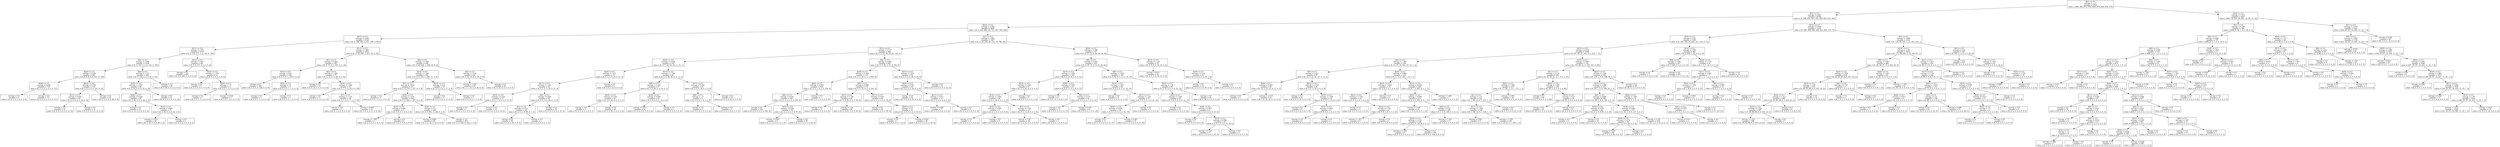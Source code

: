 digraph Tree {
node [shape=box] ;
0 [label="X[2] <= 0.5\nentropy = 3.17\nsamples = 8769\nvalue = [999, 980, 974, 979, 1000, 973, 949, 936, 979]"] ;
1 [label="X[5] <= 0.5\nentropy = 2.945\nsamples = 6762\nvalue = [0, 908, 851, 953, 305, 959, 900, 923, 963]"] ;
0 -> 1 [labeldistance=2.5, labelangle=45, headlabel="True"] ;
2 [label="X[23] <= 0.5\nentropy = 2.498\nsamples = 3609\nvalue = [0, 0, 252, 665, 40, 727, 247, 788, 890]"] ;
1 -> 2 ;
3 [label="X[17] <= 0.5\nentropy = 2.109\nsamples = 2342\nvalue = [0, 0, 186, 560, 4, 617, 168, 0, 807]"] ;
2 -> 3 ;
4 [label="X[11] <= 0.5\nentropy = 1.581\nsamples = 1319\nvalue = [0, 0, 132, 271, 2, 0, 125, 0, 789]"] ;
3 -> 4 ;
5 [label="X[8] <= 0.5\nentropy = 1.069\nsamples = 1038\nvalue = [0, 0, 132, 0, 2, 0, 123, 0, 781]"] ;
4 -> 5 ;
6 [label="X[20] <= 0.5\nentropy = 0.549\nsamples = 852\nvalue = [0, 0, 0, 0, 2, 0, 101, 0, 749]"] ;
5 -> 6 ;
7 [label="X[26] <= 0.5\nentropy = 0.028\nsamples = 719\nvalue = [0, 0, 0, 0, 2, 0, 0, 0, 717]"] ;
6 -> 7 ;
8 [label="entropy = 0.0\nsamples = 2\nvalue = [0, 0, 0, 0, 2, 0, 0, 0, 0]"] ;
7 -> 8 ;
9 [label="entropy = 0.0\nsamples = 717\nvalue = [0, 0, 0, 0, 0, 0, 0, 0, 717]"] ;
7 -> 9 ;
10 [label="X[10] <= 0.5\nentropy = 0.796\nsamples = 133\nvalue = [0, 0, 0, 0, 0, 0, 101, 0, 32]"] ;
6 -> 10 ;
11 [label="X[13] <= 0.5\nentropy = 0.845\nsamples = 44\nvalue = [0, 0, 0, 0, 0, 0, 12, 0, 32]"] ;
10 -> 11 ;
12 [label="entropy = 0.0\nsamples = 32\nvalue = [0, 0, 0, 0, 0, 0, 0, 0, 32]"] ;
11 -> 12 ;
13 [label="entropy = 0.0\nsamples = 12\nvalue = [0, 0, 0, 0, 0, 0, 12, 0, 0]"] ;
11 -> 13 ;
14 [label="entropy = 0.0\nsamples = 89\nvalue = [0, 0, 0, 0, 0, 0, 89, 0, 0]"] ;
10 -> 14 ;
15 [label="X[4] <= 0.5\nentropy = 1.152\nsamples = 186\nvalue = [0, 0, 132, 0, 0, 0, 22, 0, 32]"] ;
5 -> 15 ;
16 [label="X[19] <= 0.5\nentropy = 1.537\nsamples = 96\nvalue = [0, 0, 42, 0, 0, 0, 22, 0, 32]"] ;
15 -> 16 ;
17 [label="X[26] <= 0.5\nentropy = 0.928\nsamples = 64\nvalue = [0, 0, 42, 0, 0, 0, 22, 0, 0]"] ;
16 -> 17 ;
18 [label="entropy = 0.0\nsamples = 13\nvalue = [0, 0, 13, 0, 0, 0, 0, 0, 0]"] ;
17 -> 18 ;
19 [label="X[10] <= 0.5\nentropy = 0.986\nsamples = 51\nvalue = [0, 0, 29, 0, 0, 0, 22, 0, 0]"] ;
17 -> 19 ;
20 [label="entropy = 0.976\nsamples = 49\nvalue = [0, 0, 29, 0, 0, 0, 20, 0, 0]"] ;
19 -> 20 ;
21 [label="entropy = 0.0\nsamples = 2\nvalue = [0, 0, 0, 0, 0, 0, 2, 0, 0]"] ;
19 -> 21 ;
22 [label="entropy = 0.0\nsamples = 32\nvalue = [0, 0, 0, 0, 0, 0, 0, 0, 32]"] ;
16 -> 22 ;
23 [label="entropy = 0.0\nsamples = 90\nvalue = [0, 0, 90, 0, 0, 0, 0, 0, 0]"] ;
15 -> 23 ;
24 [label="X[12] <= 0.5\nentropy = 0.247\nsamples = 281\nvalue = [0, 0, 0, 271, 0, 0, 2, 0, 8]"] ;
4 -> 24 ;
25 [label="entropy = 0.0\nsamples = 269\nvalue = [0, 0, 0, 269, 0, 0, 0, 0, 0]"] ;
24 -> 25 ;
26 [label="X[24] <= 0.5\nentropy = 1.252\nsamples = 12\nvalue = [0, 0, 0, 2, 0, 0, 2, 0, 8]"] ;
24 -> 26 ;
27 [label="entropy = 0.0\nsamples = 8\nvalue = [0, 0, 0, 0, 0, 0, 0, 0, 8]"] ;
26 -> 27 ;
28 [label="X[20] <= 0.5\nentropy = 1.0\nsamples = 4\nvalue = [0, 0, 0, 2, 0, 0, 2, 0, 0]"] ;
26 -> 28 ;
29 [label="entropy = 0.0\nsamples = 1\nvalue = [0, 0, 0, 1, 0, 0, 0, 0, 0]"] ;
28 -> 29 ;
30 [label="entropy = 0.918\nsamples = 3\nvalue = [0, 0, 0, 1, 0, 0, 2, 0, 0]"] ;
28 -> 30 ;
31 [label="X[11] <= 0.5\nentropy = 1.491\nsamples = 1023\nvalue = [0, 0, 54, 289, 2, 617, 43, 0, 18]"] ;
3 -> 31 ;
32 [label="X[1] <= 0.5\nentropy = 0.481\nsamples = 387\nvalue = [0, 0, 11, 0, 1, 357, 0, 0, 18]"] ;
31 -> 32 ;
33 [label="X[14] <= 0.5\nentropy = 0.03\nsamples = 330\nvalue = [0, 0, 0, 0, 1, 329, 0, 0, 0]"] ;
32 -> 33 ;
34 [label="entropy = 0.0\nsamples = 328\nvalue = [0, 0, 0, 0, 0, 328, 0, 0, 0]"] ;
33 -> 34 ;
35 [label="X[19] <= 0.5\nentropy = 1.0\nsamples = 2\nvalue = [0, 0, 0, 0, 1, 1, 0, 0, 0]"] ;
33 -> 35 ;
36 [label="entropy = 0.0\nsamples = 1\nvalue = [0, 0, 0, 0, 1, 0, 0, 0, 0]"] ;
35 -> 36 ;
37 [label="entropy = 0.0\nsamples = 1\nvalue = [0, 0, 0, 0, 0, 1, 0, 0, 0]"] ;
35 -> 37 ;
38 [label="X[3] <= 0.5\nentropy = 1.487\nsamples = 57\nvalue = [0, 0, 11, 0, 0, 28, 0, 0, 18]"] ;
32 -> 38 ;
39 [label="entropy = 0.0\nsamples = 10\nvalue = [0, 0, 10, 0, 0, 0, 0, 0, 0]"] ;
38 -> 39 ;
40 [label="X[10] <= 0.5\nentropy = 1.094\nsamples = 47\nvalue = [0, 0, 1, 0, 0, 28, 0, 0, 18]"] ;
38 -> 40 ;
41 [label="entropy = 0.0\nsamples = 11\nvalue = [0, 0, 0, 0, 0, 11, 0, 0, 0]"] ;
40 -> 41 ;
42 [label="X[7] <= 0.5\nentropy = 1.155\nsamples = 36\nvalue = [0, 0, 1, 0, 0, 17, 0, 0, 18]"] ;
40 -> 42 ;
43 [label="entropy = 0.0\nsamples = 1\nvalue = [0, 0, 1, 0, 0, 0, 0, 0, 0]"] ;
42 -> 43 ;
44 [label="entropy = 0.999\nsamples = 35\nvalue = [0, 0, 0, 0, 0, 17, 0, 0, 18]"] ;
42 -> 44 ;
45 [label="X[8] <= 0.5\nentropy = 1.585\nsamples = 636\nvalue = [0, 0, 43, 289, 1, 260, 43, 0, 0]"] ;
31 -> 45 ;
46 [label="X[13] <= 0.5\nentropy = 1.183\nsamples = 555\nvalue = [0, 0, 0, 279, 1, 258, 17, 0, 0]"] ;
45 -> 46 ;
47 [label="X[7] <= 0.5\nentropy = 1.016\nsamples = 537\nvalue = [0, 0, 0, 279, 1, 257, 0, 0, 0]"] ;
46 -> 47 ;
48 [label="entropy = 0.0\nsamples = 17\nvalue = [0, 0, 0, 17, 0, 0, 0, 0, 0]"] ;
47 -> 48 ;
49 [label="X[26] <= 0.5\nentropy = 1.018\nsamples = 520\nvalue = [0, 0, 0, 262, 1, 257, 0, 0, 0]"] ;
47 -> 49 ;
50 [label="X[19] <= 0.5\nentropy = 0.866\nsamples = 11\nvalue = [0, 0, 0, 1, 1, 9, 0, 0, 0]"] ;
49 -> 50 ;
51 [label="entropy = 1.585\nsamples = 3\nvalue = [0, 0, 0, 1, 1, 1, 0, 0, 0]"] ;
50 -> 51 ;
52 [label="entropy = 0.0\nsamples = 8\nvalue = [0, 0, 0, 0, 0, 8, 0, 0, 0]"] ;
50 -> 52 ;
53 [label="X[18] <= 0.5\nentropy = 1.0\nsamples = 509\nvalue = [0, 0, 0, 261, 0, 248, 0, 0, 0]"] ;
49 -> 53 ;
54 [label="entropy = 0.985\nsamples = 56\nvalue = [0, 0, 0, 32, 0, 24, 0, 0, 0]"] ;
53 -> 54 ;
55 [label="entropy = 1.0\nsamples = 453\nvalue = [0, 0, 0, 229, 0, 224, 0, 0, 0]"] ;
53 -> 55 ;
56 [label="X[19] <= 0.5\nentropy = 0.31\nsamples = 18\nvalue = [0, 0, 0, 0, 0, 1, 17, 0, 0]"] ;
46 -> 56 ;
57 [label="entropy = 0.0\nsamples = 17\nvalue = [0, 0, 0, 0, 0, 0, 17, 0, 0]"] ;
56 -> 57 ;
58 [label="entropy = 0.0\nsamples = 1\nvalue = [0, 0, 0, 0, 0, 1, 0, 0, 0]"] ;
56 -> 58 ;
59 [label="X[4] <= 0.5\nentropy = 1.516\nsamples = 81\nvalue = [0, 0, 43, 10, 0, 2, 26, 0, 0]"] ;
45 -> 59 ;
60 [label="entropy = 1.249\nsamples = 39\nvalue = [0, 0, 1, 10, 0, 2, 26, 0, 0]"] ;
59 -> 60 ;
61 [label="entropy = 0.0\nsamples = 42\nvalue = [0, 0, 42, 0, 0, 0, 0, 0, 0]"] ;
59 -> 61 ;
62 [label="X[1] <= 0.5\nentropy = 1.905\nsamples = 1267\nvalue = [0, 0, 66, 105, 36, 110, 79, 788, 83]"] ;
2 -> 62 ;
63 [label="X[13] <= 0.5\nentropy = 1.217\nsamples = 940\nvalue = [0, 0, 9, 74, 30, 76, 20, 730, 1]"] ;
62 -> 63 ;
64 [label="X[20] <= 0.5\nentropy = 2.436\nsamples = 139\nvalue = [0, 0, 7, 40, 30, 29, 11, 21, 1]"] ;
63 -> 64 ;
65 [label="X[26] <= 0.5\nentropy = 1.471\nsamples = 57\nvalue = [0, 0, 1, 0, 6, 29, 0, 21, 0]"] ;
64 -> 65 ;
66 [label="X[17] <= 0.5\nentropy = 1.101\nsamples = 51\nvalue = [0, 0, 1, 0, 0, 29, 0, 21, 0]"] ;
65 -> 66 ;
67 [label="X[15] <= 0.5\nentropy = 0.439\nsamples = 11\nvalue = [0, 0, 1, 0, 0, 0, 0, 10, 0]"] ;
66 -> 67 ;
68 [label="entropy = 0.0\nsamples = 1\nvalue = [0, 0, 1, 0, 0, 0, 0, 0, 0]"] ;
67 -> 68 ;
69 [label="entropy = 0.0\nsamples = 10\nvalue = [0, 0, 0, 0, 0, 0, 0, 10, 0]"] ;
67 -> 69 ;
70 [label="X[6] <= 0.5\nentropy = 0.849\nsamples = 40\nvalue = [0, 0, 0, 0, 0, 29, 0, 11, 0]"] ;
66 -> 70 ;
71 [label="X[3] <= 0.5\nentropy = 0.211\nsamples = 30\nvalue = [0, 0, 0, 0, 0, 29, 0, 1, 0]"] ;
70 -> 71 ;
72 [label="entropy = 0.0\nsamples = 29\nvalue = [0, 0, 0, 0, 0, 29, 0, 0, 0]"] ;
71 -> 72 ;
73 [label="entropy = 0.0\nsamples = 1\nvalue = [0, 0, 0, 0, 0, 0, 0, 1, 0]"] ;
71 -> 73 ;
74 [label="entropy = 0.0\nsamples = 10\nvalue = [0, 0, 0, 0, 0, 0, 0, 10, 0]"] ;
70 -> 74 ;
75 [label="entropy = 0.0\nsamples = 6\nvalue = [0, 0, 0, 0, 6, 0, 0, 0, 0]"] ;
65 -> 75 ;
76 [label="X[14] <= 0.5\nentropy = 1.766\nsamples = 82\nvalue = [0, 0, 6, 40, 24, 0, 11, 0, 1]"] ;
64 -> 76 ;
77 [label="X[8] <= 0.5\nentropy = 1.243\nsamples = 57\nvalue = [0, 0, 6, 40, 0, 0, 10, 0, 1]"] ;
76 -> 77 ;
78 [label="X[25] <= 0.5\nentropy = 0.165\nsamples = 41\nvalue = [0, 0, 0, 40, 0, 0, 0, 0, 1]"] ;
77 -> 78 ;
79 [label="entropy = 0.0\nsamples = 1\nvalue = [0, 0, 0, 0, 0, 0, 0, 0, 1]"] ;
78 -> 79 ;
80 [label="entropy = 0.0\nsamples = 40\nvalue = [0, 0, 0, 40, 0, 0, 0, 0, 0]"] ;
78 -> 80 ;
81 [label="X[16] <= 0.5\nentropy = 0.954\nsamples = 16\nvalue = [0, 0, 6, 0, 0, 0, 10, 0, 0]"] ;
77 -> 81 ;
82 [label="entropy = 0.971\nsamples = 15\nvalue = [0, 0, 6, 0, 0, 0, 9, 0, 0]"] ;
81 -> 82 ;
83 [label="entropy = 0.0\nsamples = 1\nvalue = [0, 0, 0, 0, 0, 0, 1, 0, 0]"] ;
81 -> 83 ;
84 [label="X[17] <= 0.5\nentropy = 0.242\nsamples = 25\nvalue = [0, 0, 0, 0, 24, 0, 1, 0, 0]"] ;
76 -> 84 ;
85 [label="X[6] <= 0.5\nentropy = 1.0\nsamples = 2\nvalue = [0, 0, 0, 0, 1, 0, 1, 0, 0]"] ;
84 -> 85 ;
86 [label="entropy = 0.0\nsamples = 1\nvalue = [0, 0, 0, 0, 1, 0, 0, 0, 0]"] ;
85 -> 86 ;
87 [label="entropy = 0.0\nsamples = 1\nvalue = [0, 0, 0, 0, 0, 0, 1, 0, 0]"] ;
85 -> 87 ;
88 [label="entropy = 0.0\nsamples = 23\nvalue = [0, 0, 0, 0, 23, 0, 0, 0, 0]"] ;
84 -> 88 ;
89 [label="X[3] <= 0.5\nentropy = 0.684\nsamples = 801\nvalue = [0, 0, 2, 34, 0, 47, 9, 709, 0]"] ;
63 -> 89 ;
90 [label="X[20] <= 0.5\nentropy = 0.393\nsamples = 737\nvalue = [0, 0, 2, 34, 0, 5, 3, 693, 0]"] ;
89 -> 90 ;
91 [label="X[25] <= 0.5\nentropy = 0.053\nsamples = 562\nvalue = [0, 0, 2, 1, 0, 0, 0, 559, 0]"] ;
90 -> 91 ;
92 [label="X[8] <= 0.5\nentropy = 0.034\nsamples = 561\nvalue = [0, 0, 2, 0, 0, 0, 0, 559, 0]"] ;
91 -> 92 ;
93 [label="entropy = 0.0\nsamples = 522\nvalue = [0, 0, 0, 0, 0, 0, 0, 522, 0]"] ;
92 -> 93 ;
94 [label="X[18] <= 0.5\nentropy = 0.292\nsamples = 39\nvalue = [0, 0, 2, 0, 0, 0, 0, 37, 0]"] ;
92 -> 94 ;
95 [label="entropy = 0.918\nsamples = 3\nvalue = [0, 0, 2, 0, 0, 0, 0, 1, 0]"] ;
94 -> 95 ;
96 [label="entropy = 0.0\nsamples = 36\nvalue = [0, 0, 0, 0, 0, 0, 0, 36, 0]"] ;
94 -> 96 ;
97 [label="entropy = 0.0\nsamples = 1\nvalue = [0, 0, 0, 1, 0, 0, 0, 0, 0]"] ;
91 -> 97 ;
98 [label="X[8] <= 0.5\nentropy = 0.996\nsamples = 175\nvalue = [0, 0, 0, 33, 0, 5, 3, 134, 0]"] ;
90 -> 98 ;
99 [label="X[17] <= 0.5\nentropy = 1.189\nsamples = 91\nvalue = [0, 0, 0, 30, 0, 5, 0, 56, 0]"] ;
98 -> 99 ;
100 [label="entropy = 0.0\nsamples = 5\nvalue = [0, 0, 0, 5, 0, 0, 0, 0, 0]"] ;
99 -> 100 ;
101 [label="entropy = 1.16\nsamples = 86\nvalue = [0, 0, 0, 25, 0, 5, 0, 56, 0]"] ;
99 -> 101 ;
102 [label="X[17] <= 0.5\nentropy = 0.443\nsamples = 84\nvalue = [0, 0, 0, 3, 0, 0, 3, 78, 0]"] ;
98 -> 102 ;
103 [label="entropy = 0.0\nsamples = 39\nvalue = [0, 0, 0, 0, 0, 0, 0, 39, 0]"] ;
102 -> 103 ;
104 [label="X[26] <= 0.5\nentropy = 0.7\nsamples = 45\nvalue = [0, 0, 0, 3, 0, 0, 3, 39, 0]"] ;
102 -> 104 ;
105 [label="entropy = 0.0\nsamples = 1\nvalue = [0, 0, 0, 0, 0, 0, 1, 0, 0]"] ;
104 -> 105 ;
106 [label="entropy = 0.621\nsamples = 44\nvalue = [0, 0, 0, 3, 0, 0, 2, 39, 0]"] ;
104 -> 106 ;
107 [label="X[15] <= 0.5\nentropy = 1.219\nsamples = 64\nvalue = [0, 0, 0, 0, 0, 42, 6, 16, 0]"] ;
89 -> 107 ;
108 [label="X[20] <= 0.5\nentropy = 0.544\nsamples = 48\nvalue = [0, 0, 0, 0, 0, 42, 6, 0, 0]"] ;
107 -> 108 ;
109 [label="entropy = 0.0\nsamples = 38\nvalue = [0, 0, 0, 0, 0, 38, 0, 0, 0]"] ;
108 -> 109 ;
110 [label="X[11] <= 0.5\nentropy = 0.971\nsamples = 10\nvalue = [0, 0, 0, 0, 0, 4, 6, 0, 0]"] ;
108 -> 110 ;
111 [label="entropy = 0.985\nsamples = 7\nvalue = [0, 0, 0, 0, 0, 4, 3, 0, 0]"] ;
110 -> 111 ;
112 [label="entropy = 0.0\nsamples = 3\nvalue = [0, 0, 0, 0, 0, 0, 3, 0, 0]"] ;
110 -> 112 ;
113 [label="entropy = 0.0\nsamples = 16\nvalue = [0, 0, 0, 0, 0, 0, 0, 16, 0]"] ;
107 -> 113 ;
114 [label="X[10] <= 0.5\nentropy = 2.596\nsamples = 327\nvalue = [0, 0, 57, 31, 6, 34, 59, 58, 82]"] ;
62 -> 114 ;
115 [label="X[9] <= 0.5\nentropy = 2.342\nsamples = 252\nvalue = [0, 0, 57, 31, 6, 4, 16, 56, 82]"] ;
114 -> 115 ;
116 [label="X[13] <= 0.5\nentropy = 1.958\nsamples = 104\nvalue = [0, 0, 5, 31, 6, 1, 5, 5, 51]"] ;
115 -> 116 ;
117 [label="X[16] <= 0.5\nentropy = 2.022\nsamples = 41\nvalue = [0, 0, 5, 20, 6, 0, 5, 5, 0]"] ;
116 -> 117 ;
118 [label="X[14] <= 0.5\nentropy = 1.693\nsamples = 36\nvalue = [0, 0, 5, 20, 6, 0, 5, 0, 0]"] ;
117 -> 118 ;
119 [label="X[19] <= 0.5\nentropy = 0.918\nsamples = 9\nvalue = [0, 0, 3, 6, 0, 0, 0, 0, 0]"] ;
118 -> 119 ;
120 [label="entropy = 0.0\nsamples = 3\nvalue = [0, 0, 3, 0, 0, 0, 0, 0, 0]"] ;
119 -> 120 ;
121 [label="entropy = 0.0\nsamples = 6\nvalue = [0, 0, 0, 6, 0, 0, 0, 0, 0]"] ;
119 -> 121 ;
122 [label="X[7] <= 0.5\nentropy = 1.702\nsamples = 27\nvalue = [0, 0, 2, 14, 6, 0, 5, 0, 0]"] ;
118 -> 122 ;
123 [label="entropy = 1.68\nsamples = 26\nvalue = [0, 0, 2, 14, 5, 0, 5, 0, 0]"] ;
122 -> 123 ;
124 [label="entropy = 0.0\nsamples = 1\nvalue = [0, 0, 0, 0, 1, 0, 0, 0, 0]"] ;
122 -> 124 ;
125 [label="entropy = 0.0\nsamples = 5\nvalue = [0, 0, 0, 0, 0, 0, 0, 5, 0]"] ;
117 -> 125 ;
126 [label="X[26] <= 0.5\nentropy = 0.781\nsamples = 63\nvalue = [0, 0, 0, 11, 0, 1, 0, 0, 51]"] ;
116 -> 126 ;
127 [label="entropy = 0.0\nsamples = 11\nvalue = [0, 0, 0, 11, 0, 0, 0, 0, 0]"] ;
126 -> 127 ;
128 [label="X[6] <= 0.5\nentropy = 0.137\nsamples = 52\nvalue = [0, 0, 0, 0, 0, 1, 0, 0, 51]"] ;
126 -> 128 ;
129 [label="entropy = 0.0\nsamples = 11\nvalue = [0, 0, 0, 0, 0, 0, 0, 0, 11]"] ;
128 -> 129 ;
130 [label="entropy = 0.165\nsamples = 41\nvalue = [0, 0, 0, 0, 0, 1, 0, 0, 40]"] ;
128 -> 130 ;
131 [label="X[8] <= 0.5\nentropy = 1.925\nsamples = 148\nvalue = [0, 0, 52, 0, 0, 3, 11, 51, 31]"] ;
115 -> 131 ;
132 [label="X[19] <= 0.5\nentropy = 1.651\nsamples = 62\nvalue = [0, 0, 0, 0, 0, 3, 11, 32, 16]"] ;
131 -> 132 ;
133 [label="entropy = 0.0\nsamples = 11\nvalue = [0, 0, 0, 0, 0, 0, 11, 0, 0]"] ;
132 -> 133 ;
134 [label="X[17] <= 0.5\nentropy = 1.187\nsamples = 51\nvalue = [0, 0, 0, 0, 0, 3, 0, 32, 16]"] ;
132 -> 134 ;
135 [label="X[26] <= 0.5\nentropy = 0.918\nsamples = 48\nvalue = [0, 0, 0, 0, 0, 0, 0, 32, 16]"] ;
134 -> 135 ;
136 [label="entropy = 0.0\nsamples = 11\nvalue = [0, 0, 0, 0, 0, 0, 0, 11, 0]"] ;
135 -> 136 ;
137 [label="entropy = 0.987\nsamples = 37\nvalue = [0, 0, 0, 0, 0, 0, 0, 21, 16]"] ;
135 -> 137 ;
138 [label="entropy = 0.0\nsamples = 3\nvalue = [0, 0, 0, 0, 0, 3, 0, 0, 0]"] ;
134 -> 138 ;
139 [label="X[19] <= 0.5\nentropy = 1.36\nsamples = 86\nvalue = [0, 0, 52, 0, 0, 0, 0, 19, 15]"] ;
131 -> 139 ;
140 [label="X[4] <= 0.5\nentropy = 1.504\nsamples = 42\nvalue = [0, 0, 8, 0, 0, 0, 0, 19, 15]"] ;
139 -> 140 ;
141 [label="entropy = 0.0\nsamples = 15\nvalue = [0, 0, 0, 0, 0, 0, 0, 0, 15]"] ;
140 -> 141 ;
142 [label="X[24] <= 0.5\nentropy = 0.877\nsamples = 27\nvalue = [0, 0, 8, 0, 0, 0, 0, 19, 0]"] ;
140 -> 142 ;
143 [label="entropy = 0.0\nsamples = 7\nvalue = [0, 0, 7, 0, 0, 0, 0, 0, 0]"] ;
142 -> 143 ;
144 [label="X[15] <= 0.5\nentropy = 0.286\nsamples = 20\nvalue = [0, 0, 1, 0, 0, 0, 0, 19, 0]"] ;
142 -> 144 ;
145 [label="entropy = 0.323\nsamples = 17\nvalue = [0, 0, 1, 0, 0, 0, 0, 16, 0]"] ;
144 -> 145 ;
146 [label="entropy = 0.0\nsamples = 3\nvalue = [0, 0, 0, 0, 0, 0, 0, 3, 0]"] ;
144 -> 146 ;
147 [label="entropy = 0.0\nsamples = 44\nvalue = [0, 0, 44, 0, 0, 0, 0, 0, 0]"] ;
139 -> 147 ;
148 [label="X[12] <= 0.5\nentropy = 1.128\nsamples = 75\nvalue = [0, 0, 0, 0, 0, 30, 43, 2, 0]"] ;
114 -> 148 ;
149 [label="entropy = 0.811\nsamples = 40\nvalue = [0, 0, 0, 0, 0, 30, 10, 0, 0]"] ;
148 -> 149 ;
150 [label="X[18] <= 0.5\nentropy = 0.316\nsamples = 35\nvalue = [0, 0, 0, 0, 0, 0, 33, 2, 0]"] ;
148 -> 150 ;
151 [label="entropy = 0.0\nsamples = 33\nvalue = [0, 0, 0, 0, 0, 0, 33, 0, 0]"] ;
150 -> 151 ;
152 [label="entropy = 0.0\nsamples = 2\nvalue = [0, 0, 0, 0, 0, 0, 0, 2, 0]"] ;
150 -> 152 ;
153 [label="X[12] <= 0.5\nentropy = 2.656\nsamples = 3153\nvalue = [0, 908, 599, 288, 265, 232, 653, 135, 73]"] ;
1 -> 153 ;
154 [label="X[19] <= 0.5\nentropy = 2.52\nsamples = 1541\nvalue = [0, 190, 540, 44, 265, 211, 210, 9, 72]"] ;
153 -> 154 ;
155 [label="X[13] <= 0.5\nentropy = 2.633\nsamples = 1049\nvalue = [0, 187, 82, 37, 243, 211, 210, 7, 72]"] ;
154 -> 155 ;
156 [label="X[8] <= 0.5\nentropy = 1.487\nsamples = 329\nvalue = [0, 13, 13, 16, 243, 16, 23, 1, 4]"] ;
155 -> 156 ;
157 [label="X[0] <= 0.5\nentropy = 2.211\nsamples = 97\nvalue = [0, 10, 0, 10, 42, 15, 17, 0, 3]"] ;
156 -> 157 ;
158 [label="X[26] <= 0.5\nentropy = 2.463\nsamples = 59\nvalue = [0, 10, 0, 10, 16, 9, 11, 0, 3]"] ;
157 -> 158 ;
159 [label="entropy = 0.0\nsamples = 5\nvalue = [0, 5, 0, 0, 0, 0, 0, 0, 0]"] ;
158 -> 159 ;
160 [label="entropy = 2.418\nsamples = 54\nvalue = [0, 5, 0, 10, 16, 9, 11, 0, 3]"] ;
158 -> 160 ;
161 [label="X[25] <= 0.5\nentropy = 1.216\nsamples = 38\nvalue = [0, 0, 0, 0, 26, 6, 6, 0, 0]"] ;
157 -> 161 ;
162 [label="entropy = 0.0\nsamples = 24\nvalue = [0, 0, 0, 0, 24, 0, 0, 0, 0]"] ;
161 -> 162 ;
163 [label="X[10] <= 0.5\nentropy = 1.449\nsamples = 14\nvalue = [0, 0, 0, 0, 2, 6, 6, 0, 0]"] ;
161 -> 163 ;
164 [label="entropy = 0.0\nsamples = 6\nvalue = [0, 0, 0, 0, 0, 0, 6, 0, 0]"] ;
163 -> 164 ;
165 [label="X[15] <= 0.5\nentropy = 0.811\nsamples = 8\nvalue = [0, 0, 0, 0, 2, 6, 0, 0, 0]"] ;
163 -> 165 ;
166 [label="entropy = 0.0\nsamples = 6\nvalue = [0, 0, 0, 0, 0, 6, 0, 0, 0]"] ;
165 -> 166 ;
167 [label="entropy = 0.0\nsamples = 2\nvalue = [0, 0, 0, 0, 2, 0, 0, 0, 0]"] ;
165 -> 167 ;
168 [label="X[26] <= 0.5\nentropy = 0.868\nsamples = 232\nvalue = [0, 3, 13, 6, 201, 1, 6, 1, 1]"] ;
156 -> 168 ;
169 [label="X[10] <= 0.5\nentropy = 1.626\nsamples = 12\nvalue = [0, 0, 6, 1, 0, 1, 4, 0, 0]"] ;
168 -> 169 ;
170 [label="X[23] <= 0.5\nentropy = 1.722\nsamples = 10\nvalue = [0, 0, 4, 1, 0, 1, 4, 0, 0]"] ;
169 -> 170 ;
171 [label="entropy = 0.0\nsamples = 1\nvalue = [0, 0, 0, 0, 0, 0, 1, 0, 0]"] ;
170 -> 171 ;
172 [label="X[16] <= 0.5\nentropy = 1.753\nsamples = 9\nvalue = [0, 0, 4, 1, 0, 1, 3, 0, 0]"] ;
170 -> 172 ;
173 [label="entropy = 1.811\nsamples = 8\nvalue = [0, 0, 3, 1, 0, 1, 3, 0, 0]"] ;
172 -> 173 ;
174 [label="entropy = 0.0\nsamples = 1\nvalue = [0, 0, 1, 0, 0, 0, 0, 0, 0]"] ;
172 -> 174 ;
175 [label="entropy = 0.0\nsamples = 2\nvalue = [0, 0, 2, 0, 0, 0, 0, 0, 0]"] ;
169 -> 175 ;
176 [label="X[15] <= 0.5\nentropy = 0.618\nsamples = 220\nvalue = [0, 3, 7, 5, 201, 0, 2, 1, 1]"] ;
168 -> 176 ;
177 [label="X[20] <= 0.5\nentropy = 0.449\nsamples = 213\nvalue = [0, 2, 4, 2, 201, 0, 2, 1, 1]"] ;
176 -> 177 ;
178 [label="entropy = 1.558\nsamples = 18\nvalue = [0, 1, 2, 2, 12, 0, 0, 1, 0]"] ;
177 -> 178 ;
179 [label="X[9] <= 0.5\nentropy = 0.257\nsamples = 195\nvalue = [0, 1, 2, 0, 189, 0, 2, 0, 1]"] ;
177 -> 179 ;
180 [label="X[23] <= 0.5\nentropy = 0.132\nsamples = 190\nvalue = [0, 0, 0, 0, 187, 0, 2, 0, 1]"] ;
179 -> 180 ;
181 [label="entropy = 1.459\nsamples = 6\nvalue = [0, 0, 0, 0, 3, 0, 2, 0, 1]"] ;
180 -> 181 ;
182 [label="entropy = 0.0\nsamples = 184\nvalue = [0, 0, 0, 0, 184, 0, 0, 0, 0]"] ;
180 -> 182 ;
183 [label="entropy = 1.522\nsamples = 5\nvalue = [0, 1, 2, 0, 2, 0, 0, 0, 0]"] ;
179 -> 183 ;
184 [label="entropy = 1.449\nsamples = 7\nvalue = [0, 1, 3, 3, 0, 0, 0, 0, 0]"] ;
176 -> 184 ;
185 [label="X[10] <= 0.5\nentropy = 2.363\nsamples = 720\nvalue = [0, 174, 69, 21, 0, 195, 187, 6, 68]"] ;
155 -> 185 ;
186 [label="X[1] <= 0.5\nentropy = 2.131\nsamples = 381\nvalue = [0, 46, 68, 21, 0, 7, 171, 1, 67]"] ;
185 -> 186 ;
187 [label="X[22] <= 0.5\nentropy = 1.563\nsamples = 277\nvalue = [0, 17, 68, 12, 0, 7, 171, 1, 1]"] ;
186 -> 187 ;
188 [label="X[7] <= 0.5\nentropy = 1.37\nsamples = 251\nvalue = [0, 1, 68, 12, 0, 7, 161, 1, 1]"] ;
187 -> 188 ;
189 [label="X[17] <= 0.5\nentropy = 1.565\nsamples = 190\nvalue = [0, 1, 68, 12, 0, 7, 100, 1, 1]"] ;
188 -> 189 ;
190 [label="entropy = 0.991\nsamples = 9\nvalue = [0, 0, 5, 4, 0, 0, 0, 0, 0]"] ;
189 -> 190 ;
191 [label="entropy = 1.508\nsamples = 181\nvalue = [0, 1, 63, 8, 0, 7, 100, 1, 1]"] ;
189 -> 191 ;
192 [label="entropy = 0.0\nsamples = 61\nvalue = [0, 0, 0, 0, 0, 0, 61, 0, 0]"] ;
188 -> 192 ;
193 [label="entropy = 0.961\nsamples = 26\nvalue = [0, 16, 0, 0, 0, 0, 10, 0, 0]"] ;
187 -> 193 ;
194 [label="X[24] <= 0.5\nentropy = 1.236\nsamples = 104\nvalue = [0, 29, 0, 9, 0, 0, 0, 0, 66]"] ;
186 -> 194 ;
195 [label="entropy = 0.0\nsamples = 66\nvalue = [0, 0, 0, 0, 0, 0, 0, 0, 66]"] ;
194 -> 195 ;
196 [label="X[23] <= 0.5\nentropy = 0.79\nsamples = 38\nvalue = [0, 29, 0, 9, 0, 0, 0, 0, 0]"] ;
194 -> 196 ;
197 [label="entropy = 0.0\nsamples = 29\nvalue = [0, 29, 0, 0, 0, 0, 0, 0, 0]"] ;
196 -> 197 ;
198 [label="entropy = 0.0\nsamples = 9\nvalue = [0, 0, 0, 9, 0, 0, 0, 0, 0]"] ;
196 -> 198 ;
199 [label="X[22] <= 0.5\nentropy = 1.349\nsamples = 339\nvalue = [0, 128, 1, 0, 0, 188, 16, 5, 1]"] ;
185 -> 199 ;
200 [label="X[15] <= 0.5\nentropy = 1.186\nsamples = 255\nvalue = [0, 44, 1, 0, 0, 188, 16, 5, 1]"] ;
199 -> 200 ;
201 [label="X[8] <= 0.5\nentropy = 0.888\nsamples = 236\nvalue = [0, 42, 1, 0, 0, 188, 2, 2, 1]"] ;
200 -> 201 ;
202 [label="X[26] <= 0.5\nentropy = 0.203\nsamples = 63\nvalue = [0, 0, 0, 0, 0, 61, 2, 0, 0]"] ;
201 -> 202 ;
203 [label="entropy = 0.0\nsamples = 2\nvalue = [0, 0, 0, 0, 0, 0, 2, 0, 0]"] ;
202 -> 203 ;
204 [label="entropy = 0.0\nsamples = 61\nvalue = [0, 0, 0, 0, 0, 61, 0, 0, 0]"] ;
202 -> 204 ;
205 [label="X[18] <= 0.5\nentropy = 0.984\nsamples = 173\nvalue = [0, 42, 1, 0, 0, 127, 0, 2, 1]"] ;
201 -> 205 ;
206 [label="X[24] <= 0.5\nentropy = 0.474\nsamples = 69\nvalue = [0, 7, 0, 0, 0, 62, 0, 0, 0]"] ;
205 -> 206 ;
207 [label="entropy = 0.478\nsamples = 68\nvalue = [0, 7, 0, 0, 0, 61, 0, 0, 0]"] ;
206 -> 207 ;
208 [label="entropy = 0.0\nsamples = 1\nvalue = [0, 0, 0, 0, 0, 1, 0, 0, 0]"] ;
206 -> 208 ;
209 [label="entropy = 1.191\nsamples = 104\nvalue = [0, 35, 1, 0, 0, 65, 0, 2, 1]"] ;
205 -> 209 ;
210 [label="X[26] <= 0.5\nentropy = 1.087\nsamples = 19\nvalue = [0, 2, 0, 0, 0, 0, 14, 3, 0]"] ;
200 -> 210 ;
211 [label="X[21] <= 0.5\nentropy = 0.971\nsamples = 5\nvalue = [0, 2, 0, 0, 0, 0, 0, 3, 0]"] ;
210 -> 211 ;
212 [label="entropy = 0.811\nsamples = 4\nvalue = [0, 1, 0, 0, 0, 0, 0, 3, 0]"] ;
211 -> 212 ;
213 [label="entropy = 0.0\nsamples = 1\nvalue = [0, 1, 0, 0, 0, 0, 0, 0, 0]"] ;
211 -> 213 ;
214 [label="entropy = 0.0\nsamples = 14\nvalue = [0, 0, 0, 0, 0, 0, 14, 0, 0]"] ;
210 -> 214 ;
215 [label="entropy = 0.0\nsamples = 84\nvalue = [0, 84, 0, 0, 0, 0, 0, 0, 0]"] ;
199 -> 215 ;
216 [label="X[14] <= 0.5\nentropy = 0.461\nsamples = 492\nvalue = [0, 3, 458, 7, 22, 0, 0, 2, 0]"] ;
154 -> 216 ;
217 [label="X[8] <= 0.5\nentropy = 0.041\nsamples = 457\nvalue = [0, 2, 455, 0, 0, 0, 0, 0, 0]"] ;
216 -> 217 ;
218 [label="entropy = 0.0\nsamples = 2\nvalue = [0, 2, 0, 0, 0, 0, 0, 0, 0]"] ;
217 -> 218 ;
219 [label="entropy = 0.0\nsamples = 455\nvalue = [0, 0, 455, 0, 0, 0, 0, 0, 0]"] ;
217 -> 219 ;
220 [label="X[26] <= 0.5\nentropy = 1.572\nsamples = 35\nvalue = [0, 1, 3, 7, 22, 0, 0, 2, 0]"] ;
216 -> 220 ;
221 [label="X[11] <= 0.5\nentropy = 2.064\nsamples = 17\nvalue = [0, 1, 3, 7, 4, 0, 0, 2, 0]"] ;
220 -> 221 ;
222 [label="X[23] <= 0.5\nentropy = 1.379\nsamples = 7\nvalue = [0, 1, 0, 0, 4, 0, 0, 2, 0]"] ;
221 -> 222 ;
223 [label="entropy = 0.0\nsamples = 1\nvalue = [0, 1, 0, 0, 0, 0, 0, 0, 0]"] ;
222 -> 223 ;
224 [label="entropy = 0.918\nsamples = 6\nvalue = [0, 0, 0, 0, 4, 0, 0, 2, 0]"] ;
222 -> 224 ;
225 [label="X[0] <= 0.5\nentropy = 0.881\nsamples = 10\nvalue = [0, 0, 3, 7, 0, 0, 0, 0, 0]"] ;
221 -> 225 ;
226 [label="entropy = 0.0\nsamples = 7\nvalue = [0, 0, 0, 7, 0, 0, 0, 0, 0]"] ;
225 -> 226 ;
227 [label="entropy = 0.0\nsamples = 3\nvalue = [0, 0, 3, 0, 0, 0, 0, 0, 0]"] ;
225 -> 227 ;
228 [label="entropy = 0.0\nsamples = 18\nvalue = [0, 0, 0, 0, 18, 0, 0, 0, 0]"] ;
220 -> 228 ;
229 [label="X[7] <= 0.5\nentropy = 1.994\nsamples = 1612\nvalue = [0, 718, 59, 244, 0, 21, 443, 126, 1]"] ;
153 -> 229 ;
230 [label="X[19] <= 0.5\nentropy = 2.09\nsamples = 1025\nvalue = [0, 171, 59, 242, 0, 12, 443, 97, 1]"] ;
229 -> 230 ;
231 [label="X[9] <= 0.5\nentropy = 1.667\nsamples = 686\nvalue = [0, 82, 59, 67, 0, 9, 443, 26, 0]"] ;
230 -> 231 ;
232 [label="X[25] <= 0.5\nentropy = 1.509\nsamples = 624\nvalue = [0, 43, 45, 67, 0, 9, 437, 23, 0]"] ;
231 -> 232 ;
233 [label="X[10] <= 0.5\nentropy = 1.49\nsamples = 619\nvalue = [0, 39, 45, 66, 0, 9, 437, 23, 0]"] ;
232 -> 233 ;
234 [label="X[16] <= 0.5\nentropy = 1.513\nsamples = 605\nvalue = [0, 39, 45, 66, 0, 9, 423, 23, 0]"] ;
233 -> 234 ;
235 [label="X[22] <= 0.5\nentropy = 1.526\nsamples = 597\nvalue = [0, 39, 45, 66, 0, 9, 415, 23, 0]"] ;
234 -> 235 ;
236 [label="entropy = 1.523\nsamples = 596\nvalue = [0, 39, 44, 66, 0, 9, 415, 23, 0]"] ;
235 -> 236 ;
237 [label="entropy = 0.0\nsamples = 1\nvalue = [0, 0, 1, 0, 0, 0, 0, 0, 0]"] ;
235 -> 237 ;
238 [label="entropy = 0.0\nsamples = 8\nvalue = [0, 0, 0, 0, 0, 0, 8, 0, 0]"] ;
234 -> 238 ;
239 [label="entropy = 0.0\nsamples = 14\nvalue = [0, 0, 0, 0, 0, 0, 14, 0, 0]"] ;
233 -> 239 ;
240 [label="X[0] <= 0.5\nentropy = 0.722\nsamples = 5\nvalue = [0, 4, 0, 1, 0, 0, 0, 0, 0]"] ;
232 -> 240 ;
241 [label="entropy = 1.0\nsamples = 2\nvalue = [0, 1, 0, 1, 0, 0, 0, 0, 0]"] ;
240 -> 241 ;
242 [label="entropy = 0.0\nsamples = 3\nvalue = [0, 3, 0, 0, 0, 0, 0, 0, 0]"] ;
240 -> 242 ;
243 [label="X[26] <= 0.5\nentropy = 1.443\nsamples = 62\nvalue = [0, 39, 14, 0, 0, 0, 6, 3, 0]"] ;
231 -> 243 ;
244 [label="entropy = 0.0\nsamples = 1\nvalue = [0, 0, 0, 0, 0, 0, 0, 1, 0]"] ;
243 -> 244 ;
245 [label="entropy = 1.391\nsamples = 61\nvalue = [0, 39, 14, 0, 0, 0, 6, 2, 0]"] ;
243 -> 245 ;
246 [label="X[11] <= 0.5\nentropy = 1.557\nsamples = 339\nvalue = [0, 89, 0, 175, 0, 3, 0, 71, 1]"] ;
230 -> 246 ;
247 [label="X[17] <= 0.5\nentropy = 1.152\nsamples = 164\nvalue = [0, 89, 0, 0, 0, 3, 0, 71, 1]"] ;
246 -> 247 ;
248 [label="X[23] <= 0.5\nentropy = 1.053\nsamples = 143\nvalue = [0, 71, 0, 0, 0, 0, 0, 71, 1]"] ;
247 -> 248 ;
249 [label="X[26] <= 0.5\nentropy = 0.811\nsamples = 4\nvalue = [0, 3, 0, 0, 0, 0, 0, 0, 1]"] ;
248 -> 249 ;
250 [label="entropy = 0.0\nsamples = 3\nvalue = [0, 3, 0, 0, 0, 0, 0, 0, 0]"] ;
249 -> 250 ;
251 [label="entropy = 0.0\nsamples = 1\nvalue = [0, 0, 0, 0, 0, 0, 0, 0, 1]"] ;
249 -> 251 ;
252 [label="X[6] <= 0.5\nentropy = 1.0\nsamples = 139\nvalue = [0, 68, 0, 0, 0, 0, 0, 71, 0]"] ;
248 -> 252 ;
253 [label="entropy = 1.0\nsamples = 65\nvalue = [0, 32, 0, 0, 0, 0, 0, 33, 0]"] ;
252 -> 253 ;
254 [label="entropy = 0.999\nsamples = 74\nvalue = [0, 36, 0, 0, 0, 0, 0, 38, 0]"] ;
252 -> 254 ;
255 [label="X[10] <= 0.5\nentropy = 0.592\nsamples = 21\nvalue = [0, 18, 0, 0, 0, 3, 0, 0, 0]"] ;
247 -> 255 ;
256 [label="X[22] <= 0.5\nentropy = 0.811\nsamples = 4\nvalue = [0, 1, 0, 0, 0, 3, 0, 0, 0]"] ;
255 -> 256 ;
257 [label="X[25] <= 0.5\nentropy = 1.0\nsamples = 2\nvalue = [0, 1, 0, 0, 0, 1, 0, 0, 0]"] ;
256 -> 257 ;
258 [label="entropy = 0.0\nsamples = 1\nvalue = [0, 1, 0, 0, 0, 0, 0, 0, 0]"] ;
257 -> 258 ;
259 [label="entropy = 0.0\nsamples = 1\nvalue = [0, 0, 0, 0, 0, 1, 0, 0, 0]"] ;
257 -> 259 ;
260 [label="entropy = 0.0\nsamples = 2\nvalue = [0, 0, 0, 0, 0, 2, 0, 0, 0]"] ;
256 -> 260 ;
261 [label="entropy = 0.0\nsamples = 17\nvalue = [0, 17, 0, 0, 0, 0, 0, 0, 0]"] ;
255 -> 261 ;
262 [label="entropy = 0.0\nsamples = 175\nvalue = [0, 0, 0, 175, 0, 0, 0, 0, 0]"] ;
246 -> 262 ;
263 [label="X[0] <= 0.5\nentropy = 0.43\nsamples = 587\nvalue = [0, 547, 0, 2, 0, 9, 0, 29, 0]"] ;
229 -> 263 ;
264 [label="entropy = 0.0\nsamples = 547\nvalue = [0, 547, 0, 0, 0, 0, 0, 0, 0]"] ;
263 -> 264 ;
265 [label="X[11] <= 0.5\nentropy = 1.037\nsamples = 40\nvalue = [0, 0, 0, 2, 0, 9, 0, 29, 0]"] ;
263 -> 265 ;
266 [label="entropy = 0.0\nsamples = 21\nvalue = [0, 0, 0, 0, 0, 0, 0, 21, 0]"] ;
265 -> 266 ;
267 [label="X[22] <= 0.5\nentropy = 1.378\nsamples = 19\nvalue = [0, 0, 0, 2, 0, 9, 0, 8, 0]"] ;
265 -> 267 ;
268 [label="entropy = 0.998\nsamples = 17\nvalue = [0, 0, 0, 0, 0, 9, 0, 8, 0]"] ;
267 -> 268 ;
269 [label="entropy = 0.0\nsamples = 2\nvalue = [0, 0, 0, 2, 0, 0, 0, 0, 0]"] ;
267 -> 269 ;
270 [label="X[14] <= 0.5\nentropy = 1.815\nsamples = 2007\nvalue = [999, 72, 123, 26, 695, 14, 49, 13, 16]"] ;
0 -> 270 [labeldistance=2.5, labelangle=-45, headlabel="False"] ;
271 [label="X[3] <= 0.5\nentropy = 0.796\nsamples = 786\nvalue = [694, 9, 36, 7, 0, 3, 24, 6, 7]"] ;
270 -> 271 ;
272 [label="X[9] <= 0.5\nentropy = 0.487\nsamples = 737\nvalue = [690, 9, 6, 7, 0, 0, 18, 6, 1]"] ;
271 -> 272 ;
273 [label="X[6] <= 0.5\nentropy = 0.369\nsamples = 720\nvalue = [688, 9, 6, 7, 0, 0, 5, 4, 1]"] ;
272 -> 273 ;
274 [label="X[17] <= 0.5\nentropy = 0.219\nsamples = 679\nvalue = [662, 4, 6, 5, 0, 0, 1, 0, 1]"] ;
273 -> 274 ;
275 [label="X[7] <= 0.5\nentropy = 1.449\nsamples = 7\nvalue = [1, 3, 3, 0, 0, 0, 0, 0, 0]"] ;
274 -> 275 ;
276 [label="entropy = 0.811\nsamples = 4\nvalue = [1, 0, 3, 0, 0, 0, 0, 0, 0]"] ;
275 -> 276 ;
277 [label="entropy = 0.0\nsamples = 3\nvalue = [0, 3, 0, 0, 0, 0, 0, 0, 0]"] ;
275 -> 277 ;
278 [label="X[25] <= 0.5\nentropy = 0.153\nsamples = 672\nvalue = [661, 1, 3, 5, 0, 0, 1, 0, 1]"] ;
274 -> 278 ;
279 [label="X[20] <= 0.5\nentropy = 0.117\nsamples = 669\nvalue = [661, 1, 1, 4, 0, 0, 1, 0, 1]"] ;
278 -> 279 ;
280 [label="X[11] <= 0.5\nentropy = 0.544\nsamples = 32\nvalue = [28, 0, 0, 4, 0, 0, 0, 0, 0]"] ;
279 -> 280 ;
281 [label="entropy = 0.0\nsamples = 16\nvalue = [16, 0, 0, 0, 0, 0, 0, 0, 0]"] ;
280 -> 281 ;
282 [label="X[8] <= 0.5\nentropy = 0.811\nsamples = 16\nvalue = [12, 0, 0, 4, 0, 0, 0, 0, 0]"] ;
280 -> 282 ;
283 [label="entropy = 0.0\nsamples = 4\nvalue = [4, 0, 0, 0, 0, 0, 0, 0, 0]"] ;
282 -> 283 ;
284 [label="X[4] <= 0.5\nentropy = 0.918\nsamples = 12\nvalue = [8, 0, 0, 4, 0, 0, 0, 0, 0]"] ;
282 -> 284 ;
285 [label="X[12] <= 0.5\nentropy = 1.0\nsamples = 8\nvalue = [4, 0, 0, 4, 0, 0, 0, 0, 0]"] ;
284 -> 285 ;
286 [label="entropy = 0.985\nsamples = 7\nvalue = [4, 0, 0, 3, 0, 0, 0, 0, 0]"] ;
285 -> 286 ;
287 [label="entropy = 0.0\nsamples = 1\nvalue = [0, 0, 0, 1, 0, 0, 0, 0, 0]"] ;
285 -> 287 ;
288 [label="entropy = 0.0\nsamples = 4\nvalue = [4, 0, 0, 0, 0, 0, 0, 0, 0]"] ;
284 -> 288 ;
289 [label="X[21] <= 0.5\nentropy = 0.068\nsamples = 637\nvalue = [633, 1, 1, 0, 0, 0, 1, 0, 1]"] ;
279 -> 289 ;
290 [label="X[4] <= 0.5\nentropy = 0.051\nsamples = 636\nvalue = [633, 1, 0, 0, 0, 0, 1, 0, 1]"] ;
289 -> 290 ;
291 [label="X[12] <= 0.5\nentropy = 0.036\nsamples = 601\nvalue = [599, 1, 0, 0, 0, 0, 1, 0, 0]"] ;
290 -> 291 ;
292 [label="X[26] <= 0.5\nentropy = 0.036\nsamples = 599\nvalue = [597, 1, 0, 0, 0, 0, 1, 0, 0]"] ;
291 -> 292 ;
293 [label="entropy = 0.0\nsamples = 1\nvalue = [1, 0, 0, 0, 0, 0, 0, 0, 0]"] ;
292 -> 293 ;
294 [label="entropy = 0.036\nsamples = 598\nvalue = [596, 1, 0, 0, 0, 0, 1, 0, 0]"] ;
292 -> 294 ;
295 [label="entropy = 0.0\nsamples = 2\nvalue = [2, 0, 0, 0, 0, 0, 0, 0, 0]"] ;
291 -> 295 ;
296 [label="X[8] <= 0.5\nentropy = 0.187\nsamples = 35\nvalue = [34, 0, 0, 0, 0, 0, 0, 0, 1]"] ;
290 -> 296 ;
297 [label="entropy = 0.0\nsamples = 34\nvalue = [34, 0, 0, 0, 0, 0, 0, 0, 0]"] ;
296 -> 297 ;
298 [label="entropy = 0.0\nsamples = 1\nvalue = [0, 0, 0, 0, 0, 0, 0, 0, 1]"] ;
296 -> 298 ;
299 [label="entropy = 0.0\nsamples = 1\nvalue = [0, 0, 1, 0, 0, 0, 0, 0, 0]"] ;
289 -> 299 ;
300 [label="entropy = 0.918\nsamples = 3\nvalue = [0, 0, 2, 1, 0, 0, 0, 0, 0]"] ;
278 -> 300 ;
301 [label="X[4] <= 0.5\nentropy = 1.655\nsamples = 41\nvalue = [26, 5, 0, 2, 0, 0, 4, 4, 0]"] ;
273 -> 301 ;
302 [label="entropy = 1.297\nsamples = 33\nvalue = [23, 5, 0, 0, 0, 0, 4, 1, 0]"] ;
301 -> 302 ;
303 [label="X[23] <= 0.5\nentropy = 1.561\nsamples = 8\nvalue = [3, 0, 0, 2, 0, 0, 0, 3, 0]"] ;
301 -> 303 ;
304 [label="entropy = 0.0\nsamples = 3\nvalue = [3, 0, 0, 0, 0, 0, 0, 0, 0]"] ;
303 -> 304 ;
305 [label="X[20] <= 0.5\nentropy = 0.971\nsamples = 5\nvalue = [0, 0, 0, 2, 0, 0, 0, 3, 0]"] ;
303 -> 305 ;
306 [label="entropy = 0.0\nsamples = 2\nvalue = [0, 0, 0, 2, 0, 0, 0, 0, 0]"] ;
305 -> 306 ;
307 [label="entropy = 0.0\nsamples = 3\nvalue = [0, 0, 0, 0, 0, 0, 0, 3, 0]"] ;
305 -> 307 ;
308 [label="X[20] <= 0.5\nentropy = 1.022\nsamples = 17\nvalue = [2, 0, 0, 0, 0, 0, 13, 2, 0]"] ;
272 -> 308 ;
309 [label="entropy = 0.0\nsamples = 2\nvalue = [0, 0, 0, 0, 0, 0, 0, 2, 0]"] ;
308 -> 309 ;
310 [label="X[16] <= 0.5\nentropy = 0.567\nsamples = 15\nvalue = [2, 0, 0, 0, 0, 0, 13, 0, 0]"] ;
308 -> 310 ;
311 [label="entropy = 0.592\nsamples = 14\nvalue = [2, 0, 0, 0, 0, 0, 12, 0, 0]"] ;
310 -> 311 ;
312 [label="entropy = 0.0\nsamples = 1\nvalue = [0, 0, 0, 0, 0, 0, 1, 0, 0]"] ;
310 -> 312 ;
313 [label="X[26] <= 0.5\nentropy = 1.717\nsamples = 49\nvalue = [4, 0, 30, 0, 0, 3, 6, 0, 6]"] ;
271 -> 313 ;
314 [label="X[17] <= 0.5\nentropy = 1.891\nsamples = 9\nvalue = [3, 0, 1, 0, 0, 3, 2, 0, 0]"] ;
313 -> 314 ;
315 [label="X[8] <= 0.5\nentropy = 0.918\nsamples = 3\nvalue = [2, 0, 1, 0, 0, 0, 0, 0, 0]"] ;
314 -> 315 ;
316 [label="entropy = 0.0\nsamples = 2\nvalue = [2, 0, 0, 0, 0, 0, 0, 0, 0]"] ;
315 -> 316 ;
317 [label="entropy = 0.0\nsamples = 1\nvalue = [0, 0, 1, 0, 0, 0, 0, 0, 0]"] ;
315 -> 317 ;
318 [label="X[11] <= 0.5\nentropy = 1.459\nsamples = 6\nvalue = [1, 0, 0, 0, 0, 3, 2, 0, 0]"] ;
314 -> 318 ;
319 [label="entropy = 0.0\nsamples = 3\nvalue = [0, 0, 0, 0, 0, 3, 0, 0, 0]"] ;
318 -> 319 ;
320 [label="X[25] <= 0.5\nentropy = 0.918\nsamples = 3\nvalue = [1, 0, 0, 0, 0, 0, 2, 0, 0]"] ;
318 -> 320 ;
321 [label="entropy = 0.0\nsamples = 2\nvalue = [0, 0, 0, 0, 0, 0, 2, 0, 0]"] ;
320 -> 321 ;
322 [label="entropy = 0.0\nsamples = 1\nvalue = [1, 0, 0, 0, 0, 0, 0, 0, 0]"] ;
320 -> 322 ;
323 [label="X[8] <= 0.5\nentropy = 1.212\nsamples = 40\nvalue = [1, 0, 29, 0, 0, 0, 4, 0, 6]"] ;
313 -> 323 ;
324 [label="entropy = 0.0\nsamples = 3\nvalue = [0, 0, 0, 0, 0, 0, 0, 0, 3]"] ;
323 -> 324 ;
325 [label="entropy = 1.057\nsamples = 37\nvalue = [1, 0, 29, 0, 0, 0, 4, 0, 3]"] ;
323 -> 325 ;
326 [label="X[7] <= 0.5\nentropy = 1.819\nsamples = 1221\nvalue = [305, 63, 87, 19, 695, 11, 25, 7, 9]"] ;
270 -> 326 ;
327 [label="X[5] <= 0.5\nentropy = 1.836\nsamples = 1134\nvalue = [251, 63, 87, 19, 662, 11, 25, 7, 9]"] ;
326 -> 327 ;
328 [label="entropy = 0.978\nsamples = 63\nvalue = [26, 0, 0, 0, 37, 0, 0, 0, 0]"] ;
327 -> 328 ;
329 [label="X[20] <= 0.5\nentropy = 1.864\nsamples = 1071\nvalue = [225, 63, 87, 19, 625, 11, 25, 7, 9]"] ;
327 -> 329 ;
330 [label="entropy = 0.855\nsamples = 25\nvalue = [18, 0, 0, 0, 7, 0, 0, 0, 0]"] ;
329 -> 330 ;
331 [label="X[26] <= 0.5\nentropy = 1.864\nsamples = 1046\nvalue = [207, 63, 87, 19, 618, 11, 25, 7, 9]"] ;
329 -> 331 ;
332 [label="entropy = 0.503\nsamples = 9\nvalue = [8, 0, 0, 0, 1, 0, 0, 0, 0]"] ;
331 -> 332 ;
333 [label="X[23] <= 0.5\nentropy = 1.861\nsamples = 1037\nvalue = [199, 63, 87, 19, 617, 11, 25, 7, 9]"] ;
331 -> 333 ;
334 [label="entropy = 0.592\nsamples = 7\nvalue = [6, 0, 0, 0, 1, 0, 0, 0, 0]"] ;
333 -> 334 ;
335 [label="X[17] <= 0.5\nentropy = 1.859\nsamples = 1030\nvalue = [193, 63, 87, 19, 616, 11, 25, 7, 9]"] ;
333 -> 335 ;
336 [label="entropy = 0.946\nsamples = 11\nvalue = [7, 0, 0, 0, 4, 0, 0, 0, 0]"] ;
335 -> 336 ;
337 [label="X[10] <= 0.5\nentropy = 1.86\nsamples = 1019\nvalue = [186, 63, 87, 19, 612, 11, 25, 7, 9]"] ;
335 -> 337 ;
338 [label="entropy = 1.872\nsamples = 1000\nvalue = [181, 63, 87, 19, 598, 11, 25, 7, 9]"] ;
337 -> 338 ;
339 [label="entropy = 0.831\nsamples = 19\nvalue = [5, 0, 0, 0, 14, 0, 0, 0, 0]"] ;
337 -> 339 ;
340 [label="entropy = 0.958\nsamples = 87\nvalue = [54, 0, 0, 0, 33, 0, 0, 0, 0]"] ;
326 -> 340 ;
}